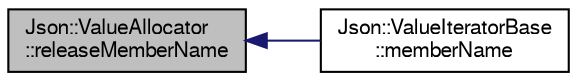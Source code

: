 digraph "Json::ValueAllocator::releaseMemberName"
{
  edge [fontname="FreeSans",fontsize="10",labelfontname="FreeSans",labelfontsize="10"];
  node [fontname="FreeSans",fontsize="10",shape=record];
  rankdir="LR";
  Node1 [label="Json::ValueAllocator\l::releaseMemberName",height=0.2,width=0.4,color="black", fillcolor="grey75", style="filled" fontcolor="black"];
  Node1 -> Node2 [dir="back",color="midnightblue",fontsize="10",style="solid",fontname="FreeSans"];
  Node2 [label="Json::ValueIteratorBase\l::memberName",height=0.2,width=0.4,color="black", fillcolor="white", style="filled",URL="$class_json_1_1_value_iterator_base.html#ac71f27274c0326832dedec3060133a0d",tooltip="Return the member name of the referenced Value. &quot;&quot; if it is not an objectValue. "];
}
